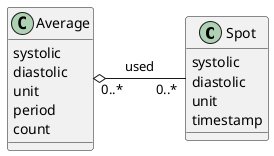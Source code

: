 @startuml



class "Spot" as spot {
    systolic
    diastolic
    unit
    timestamp
}


class "Average" as avg {
    systolic
    diastolic
    unit
    period
    count
}

avg "0..*" o-right- "0..*" spot : "    used    "

@enduml